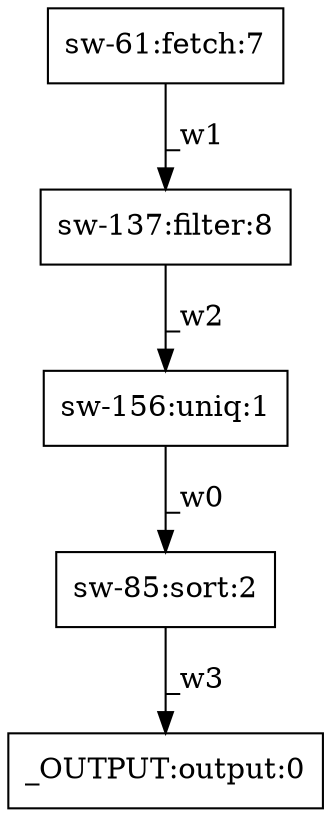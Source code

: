 digraph test1 { node [shape=box] "sw-85" [label="sw-85:sort:2"];"sw-137" [label="sw-137:filter:8"];"_OUTPUT" [label="_OUTPUT:output:0"];"sw-156" [label="sw-156:uniq:1"];"sw-61" [label="sw-61:fetch:7"];"sw-156" -> "sw-85" [label="_w0"];"sw-61" -> "sw-137" [label="_w1"];"sw-137" -> "sw-156" [label="_w2"];"sw-85" -> "_OUTPUT" [label="_w3"];}